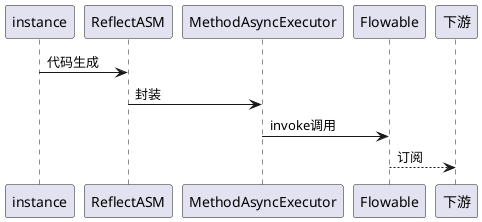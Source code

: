 @startuml

instance -> ReflectASM : 代码生成
ReflectASM -> MethodAsyncExecutor : 封装
MethodAsyncExecutor -> Flowable : invoke调用
Flowable --> 下游 : 订阅

@enduml
